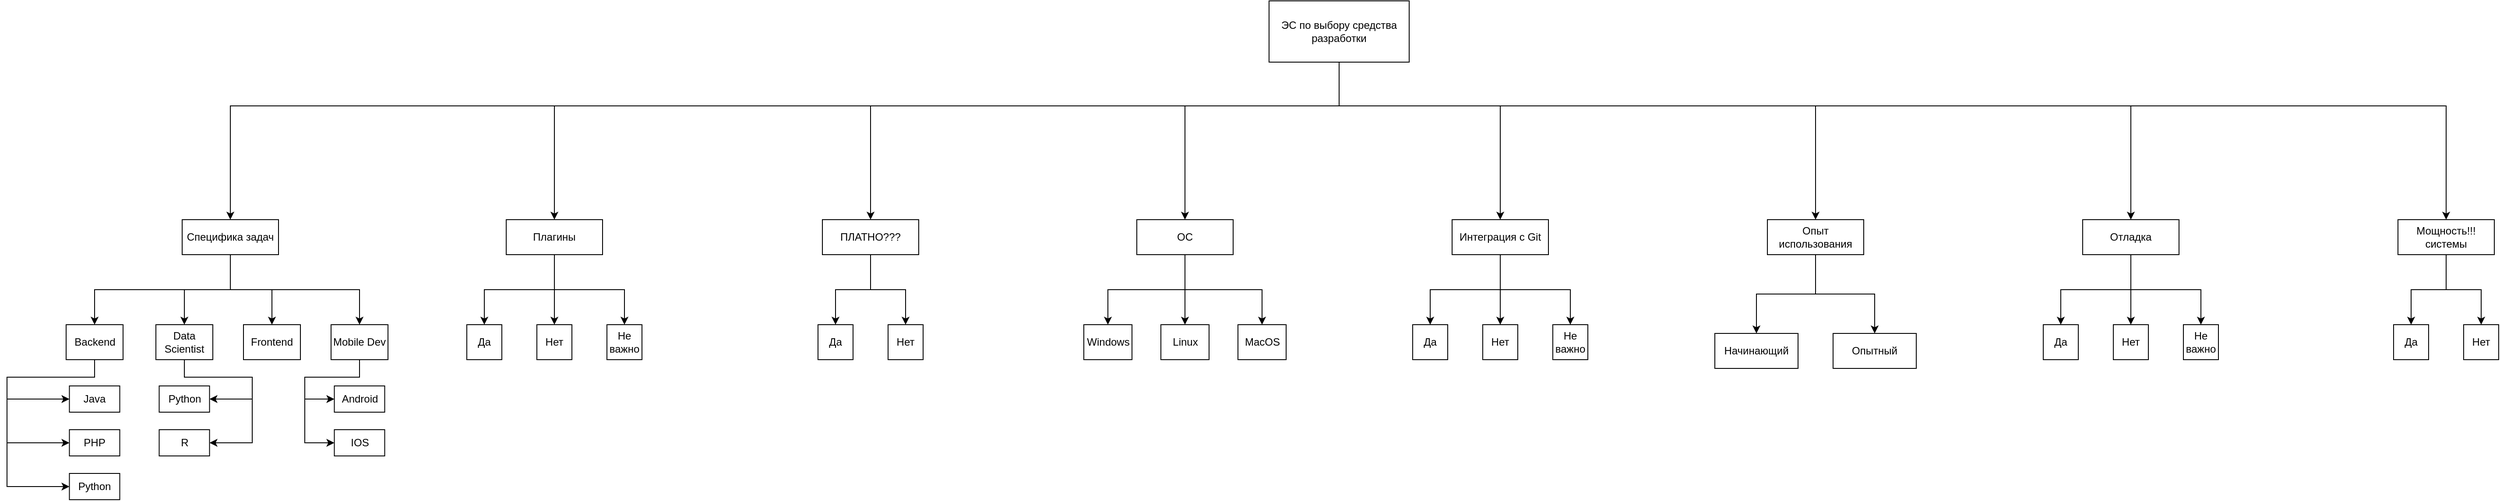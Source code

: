<mxfile version="24.0.2" type="device">
  <diagram name="Page-1" id="RGTplK8sVHclERY1kx8t">
    <mxGraphModel dx="2868" dy="1476" grid="1" gridSize="10" guides="1" tooltips="1" connect="1" arrows="1" fold="1" page="1" pageScale="1" pageWidth="4681" pageHeight="3300" math="0" shadow="0">
      <root>
        <mxCell id="0" />
        <mxCell id="1" parent="0" />
        <mxCell id="L4kyRhPy_DWvF-wbbvoc-18" style="edgeStyle=orthogonalEdgeStyle;rounded=0;orthogonalLoop=1;jettySize=auto;html=1;exitX=0.5;exitY=1;exitDx=0;exitDy=0;entryX=0.5;entryY=0;entryDx=0;entryDy=0;" edge="1" parent="1" source="L4kyRhPy_DWvF-wbbvoc-1" target="L4kyRhPy_DWvF-wbbvoc-2">
          <mxGeometry relative="1" as="geometry">
            <Array as="points">
              <mxPoint x="2341" y="170" />
              <mxPoint x="1075" y="170" />
            </Array>
          </mxGeometry>
        </mxCell>
        <mxCell id="L4kyRhPy_DWvF-wbbvoc-21" style="edgeStyle=orthogonalEdgeStyle;rounded=0;orthogonalLoop=1;jettySize=auto;html=1;exitX=0.5;exitY=1;exitDx=0;exitDy=0;entryX=0.5;entryY=0;entryDx=0;entryDy=0;" edge="1" parent="1" source="L4kyRhPy_DWvF-wbbvoc-1" target="L4kyRhPy_DWvF-wbbvoc-4">
          <mxGeometry relative="1" as="geometry">
            <Array as="points">
              <mxPoint x="2341" y="170" />
              <mxPoint x="1445" y="170" />
            </Array>
          </mxGeometry>
        </mxCell>
        <mxCell id="L4kyRhPy_DWvF-wbbvoc-22" style="edgeStyle=orthogonalEdgeStyle;rounded=0;orthogonalLoop=1;jettySize=auto;html=1;exitX=0.5;exitY=1;exitDx=0;exitDy=0;entryX=0.5;entryY=0;entryDx=0;entryDy=0;" edge="1" parent="1" source="L4kyRhPy_DWvF-wbbvoc-1" target="L4kyRhPy_DWvF-wbbvoc-6">
          <mxGeometry relative="1" as="geometry">
            <Array as="points">
              <mxPoint x="2341" y="170" />
              <mxPoint x="1806" y="170" />
            </Array>
          </mxGeometry>
        </mxCell>
        <mxCell id="L4kyRhPy_DWvF-wbbvoc-23" style="edgeStyle=orthogonalEdgeStyle;rounded=0;orthogonalLoop=1;jettySize=auto;html=1;exitX=0.5;exitY=1;exitDx=0;exitDy=0;entryX=0.5;entryY=0;entryDx=0;entryDy=0;" edge="1" parent="1" source="L4kyRhPy_DWvF-wbbvoc-1" target="L4kyRhPy_DWvF-wbbvoc-9">
          <mxGeometry relative="1" as="geometry">
            <Array as="points">
              <mxPoint x="2341" y="170" />
              <mxPoint x="2165" y="170" />
            </Array>
          </mxGeometry>
        </mxCell>
        <mxCell id="L4kyRhPy_DWvF-wbbvoc-24" style="edgeStyle=orthogonalEdgeStyle;rounded=0;orthogonalLoop=1;jettySize=auto;html=1;exitX=0.5;exitY=1;exitDx=0;exitDy=0;entryX=0.5;entryY=0;entryDx=0;entryDy=0;" edge="1" parent="1" source="L4kyRhPy_DWvF-wbbvoc-1" target="L4kyRhPy_DWvF-wbbvoc-7">
          <mxGeometry relative="1" as="geometry">
            <Array as="points">
              <mxPoint x="2341" y="170" />
              <mxPoint x="2525" y="170" />
            </Array>
          </mxGeometry>
        </mxCell>
        <mxCell id="L4kyRhPy_DWvF-wbbvoc-25" style="edgeStyle=orthogonalEdgeStyle;rounded=0;orthogonalLoop=1;jettySize=auto;html=1;exitX=0.5;exitY=1;exitDx=0;exitDy=0;entryX=0.5;entryY=0;entryDx=0;entryDy=0;" edge="1" parent="1" source="L4kyRhPy_DWvF-wbbvoc-1" target="L4kyRhPy_DWvF-wbbvoc-12">
          <mxGeometry relative="1" as="geometry">
            <Array as="points">
              <mxPoint x="2341" y="170" />
              <mxPoint x="2885" y="170" />
            </Array>
          </mxGeometry>
        </mxCell>
        <mxCell id="L4kyRhPy_DWvF-wbbvoc-26" style="edgeStyle=orthogonalEdgeStyle;rounded=0;orthogonalLoop=1;jettySize=auto;html=1;exitX=0.5;exitY=1;exitDx=0;exitDy=0;entryX=0.5;entryY=0;entryDx=0;entryDy=0;" edge="1" parent="1" source="L4kyRhPy_DWvF-wbbvoc-1" target="L4kyRhPy_DWvF-wbbvoc-11">
          <mxGeometry relative="1" as="geometry">
            <Array as="points">
              <mxPoint x="2341" y="170" />
              <mxPoint x="3245" y="170" />
            </Array>
          </mxGeometry>
        </mxCell>
        <mxCell id="L4kyRhPy_DWvF-wbbvoc-27" style="edgeStyle=orthogonalEdgeStyle;rounded=0;orthogonalLoop=1;jettySize=auto;html=1;exitX=0.5;exitY=1;exitDx=0;exitDy=0;entryX=0.5;entryY=0;entryDx=0;entryDy=0;" edge="1" parent="1" source="L4kyRhPy_DWvF-wbbvoc-1" target="L4kyRhPy_DWvF-wbbvoc-14">
          <mxGeometry relative="1" as="geometry">
            <Array as="points">
              <mxPoint x="2341" y="170" />
              <mxPoint x="3605" y="170" />
            </Array>
          </mxGeometry>
        </mxCell>
        <mxCell id="L4kyRhPy_DWvF-wbbvoc-1" value="ЭС по выбору средства разработки" style="rounded=0;whiteSpace=wrap;html=1;gradientColor=none;" vertex="1" parent="1">
          <mxGeometry x="2261" y="50" width="160" height="70" as="geometry" />
        </mxCell>
        <mxCell id="L4kyRhPy_DWvF-wbbvoc-80" style="edgeStyle=orthogonalEdgeStyle;rounded=0;orthogonalLoop=1;jettySize=auto;html=1;exitX=0.5;exitY=1;exitDx=0;exitDy=0;entryX=0.5;entryY=0;entryDx=0;entryDy=0;" edge="1" parent="1" source="L4kyRhPy_DWvF-wbbvoc-2" target="L4kyRhPy_DWvF-wbbvoc-28">
          <mxGeometry relative="1" as="geometry" />
        </mxCell>
        <mxCell id="L4kyRhPy_DWvF-wbbvoc-81" style="edgeStyle=orthogonalEdgeStyle;rounded=0;orthogonalLoop=1;jettySize=auto;html=1;exitX=0.5;exitY=1;exitDx=0;exitDy=0;" edge="1" parent="1" source="L4kyRhPy_DWvF-wbbvoc-2" target="L4kyRhPy_DWvF-wbbvoc-29">
          <mxGeometry relative="1" as="geometry" />
        </mxCell>
        <mxCell id="L4kyRhPy_DWvF-wbbvoc-82" style="edgeStyle=orthogonalEdgeStyle;rounded=0;orthogonalLoop=1;jettySize=auto;html=1;exitX=0.5;exitY=1;exitDx=0;exitDy=0;entryX=0.5;entryY=0;entryDx=0;entryDy=0;" edge="1" parent="1" source="L4kyRhPy_DWvF-wbbvoc-2" target="L4kyRhPy_DWvF-wbbvoc-30">
          <mxGeometry relative="1" as="geometry" />
        </mxCell>
        <mxCell id="L4kyRhPy_DWvF-wbbvoc-83" style="edgeStyle=orthogonalEdgeStyle;rounded=0;orthogonalLoop=1;jettySize=auto;html=1;exitX=0.5;exitY=1;exitDx=0;exitDy=0;entryX=0.5;entryY=0;entryDx=0;entryDy=0;" edge="1" parent="1" source="L4kyRhPy_DWvF-wbbvoc-2" target="L4kyRhPy_DWvF-wbbvoc-31">
          <mxGeometry relative="1" as="geometry" />
        </mxCell>
        <mxCell id="L4kyRhPy_DWvF-wbbvoc-2" value="Специфика задач" style="rounded=0;whiteSpace=wrap;html=1;" vertex="1" parent="1">
          <mxGeometry x="1020" y="300" width="110" height="40" as="geometry" />
        </mxCell>
        <mxCell id="L4kyRhPy_DWvF-wbbvoc-77" style="edgeStyle=orthogonalEdgeStyle;rounded=0;orthogonalLoop=1;jettySize=auto;html=1;exitX=0.5;exitY=1;exitDx=0;exitDy=0;entryX=0.5;entryY=0;entryDx=0;entryDy=0;" edge="1" parent="1" source="L4kyRhPy_DWvF-wbbvoc-4" target="L4kyRhPy_DWvF-wbbvoc-49">
          <mxGeometry relative="1" as="geometry" />
        </mxCell>
        <mxCell id="L4kyRhPy_DWvF-wbbvoc-78" style="edgeStyle=orthogonalEdgeStyle;rounded=0;orthogonalLoop=1;jettySize=auto;html=1;exitX=0.5;exitY=1;exitDx=0;exitDy=0;" edge="1" parent="1" source="L4kyRhPy_DWvF-wbbvoc-4" target="L4kyRhPy_DWvF-wbbvoc-50">
          <mxGeometry relative="1" as="geometry" />
        </mxCell>
        <mxCell id="L4kyRhPy_DWvF-wbbvoc-79" style="edgeStyle=orthogonalEdgeStyle;rounded=0;orthogonalLoop=1;jettySize=auto;html=1;exitX=0.5;exitY=1;exitDx=0;exitDy=0;" edge="1" parent="1" source="L4kyRhPy_DWvF-wbbvoc-4" target="L4kyRhPy_DWvF-wbbvoc-51">
          <mxGeometry relative="1" as="geometry" />
        </mxCell>
        <mxCell id="L4kyRhPy_DWvF-wbbvoc-4" value="Плагины" style="rounded=0;whiteSpace=wrap;html=1;" vertex="1" parent="1">
          <mxGeometry x="1390" y="300" width="110" height="40" as="geometry" />
        </mxCell>
        <mxCell id="L4kyRhPy_DWvF-wbbvoc-75" style="edgeStyle=orthogonalEdgeStyle;rounded=0;orthogonalLoop=1;jettySize=auto;html=1;exitX=0.5;exitY=1;exitDx=0;exitDy=0;" edge="1" parent="1" source="L4kyRhPy_DWvF-wbbvoc-6" target="L4kyRhPy_DWvF-wbbvoc-52">
          <mxGeometry relative="1" as="geometry" />
        </mxCell>
        <mxCell id="L4kyRhPy_DWvF-wbbvoc-76" style="edgeStyle=orthogonalEdgeStyle;rounded=0;orthogonalLoop=1;jettySize=auto;html=1;exitX=0.5;exitY=1;exitDx=0;exitDy=0;" edge="1" parent="1" source="L4kyRhPy_DWvF-wbbvoc-6" target="L4kyRhPy_DWvF-wbbvoc-53">
          <mxGeometry relative="1" as="geometry" />
        </mxCell>
        <mxCell id="L4kyRhPy_DWvF-wbbvoc-6" value="ПЛАТНО???" style="rounded=0;whiteSpace=wrap;html=1;" vertex="1" parent="1">
          <mxGeometry x="1751" y="300" width="110" height="40" as="geometry" />
        </mxCell>
        <mxCell id="L4kyRhPy_DWvF-wbbvoc-69" style="edgeStyle=orthogonalEdgeStyle;rounded=0;orthogonalLoop=1;jettySize=auto;html=1;exitX=0.5;exitY=1;exitDx=0;exitDy=0;entryX=0.5;entryY=0;entryDx=0;entryDy=0;" edge="1" parent="1" source="L4kyRhPy_DWvF-wbbvoc-7" target="L4kyRhPy_DWvF-wbbvoc-46">
          <mxGeometry relative="1" as="geometry" />
        </mxCell>
        <mxCell id="L4kyRhPy_DWvF-wbbvoc-70" style="edgeStyle=orthogonalEdgeStyle;rounded=0;orthogonalLoop=1;jettySize=auto;html=1;exitX=0.5;exitY=1;exitDx=0;exitDy=0;" edge="1" parent="1" source="L4kyRhPy_DWvF-wbbvoc-7" target="L4kyRhPy_DWvF-wbbvoc-47">
          <mxGeometry relative="1" as="geometry" />
        </mxCell>
        <mxCell id="L4kyRhPy_DWvF-wbbvoc-71" style="edgeStyle=orthogonalEdgeStyle;rounded=0;orthogonalLoop=1;jettySize=auto;html=1;exitX=0.5;exitY=1;exitDx=0;exitDy=0;" edge="1" parent="1" source="L4kyRhPy_DWvF-wbbvoc-7" target="L4kyRhPy_DWvF-wbbvoc-48">
          <mxGeometry relative="1" as="geometry" />
        </mxCell>
        <mxCell id="L4kyRhPy_DWvF-wbbvoc-7" value="Интеграция с Git" style="rounded=0;whiteSpace=wrap;html=1;" vertex="1" parent="1">
          <mxGeometry x="2470" y="300" width="110" height="40" as="geometry" />
        </mxCell>
        <mxCell id="L4kyRhPy_DWvF-wbbvoc-72" style="edgeStyle=orthogonalEdgeStyle;rounded=0;orthogonalLoop=1;jettySize=auto;html=1;exitX=0.5;exitY=1;exitDx=0;exitDy=0;entryX=0.5;entryY=0;entryDx=0;entryDy=0;" edge="1" parent="1" source="L4kyRhPy_DWvF-wbbvoc-9" target="L4kyRhPy_DWvF-wbbvoc-34">
          <mxGeometry relative="1" as="geometry" />
        </mxCell>
        <mxCell id="L4kyRhPy_DWvF-wbbvoc-73" style="edgeStyle=orthogonalEdgeStyle;rounded=0;orthogonalLoop=1;jettySize=auto;html=1;exitX=0.5;exitY=1;exitDx=0;exitDy=0;entryX=0.5;entryY=0;entryDx=0;entryDy=0;" edge="1" parent="1" source="L4kyRhPy_DWvF-wbbvoc-9" target="L4kyRhPy_DWvF-wbbvoc-35">
          <mxGeometry relative="1" as="geometry" />
        </mxCell>
        <mxCell id="L4kyRhPy_DWvF-wbbvoc-74" style="edgeStyle=orthogonalEdgeStyle;rounded=0;orthogonalLoop=1;jettySize=auto;html=1;exitX=0.5;exitY=1;exitDx=0;exitDy=0;entryX=0.5;entryY=0;entryDx=0;entryDy=0;" edge="1" parent="1" source="L4kyRhPy_DWvF-wbbvoc-9" target="L4kyRhPy_DWvF-wbbvoc-54">
          <mxGeometry relative="1" as="geometry" />
        </mxCell>
        <mxCell id="L4kyRhPy_DWvF-wbbvoc-9" value="ОС" style="rounded=0;whiteSpace=wrap;html=1;" vertex="1" parent="1">
          <mxGeometry x="2110" y="300" width="110" height="40" as="geometry" />
        </mxCell>
        <mxCell id="L4kyRhPy_DWvF-wbbvoc-64" style="edgeStyle=orthogonalEdgeStyle;rounded=0;orthogonalLoop=1;jettySize=auto;html=1;exitX=0.5;exitY=1;exitDx=0;exitDy=0;entryX=0.5;entryY=0;entryDx=0;entryDy=0;" edge="1" parent="1" source="L4kyRhPy_DWvF-wbbvoc-11" target="L4kyRhPy_DWvF-wbbvoc-55">
          <mxGeometry relative="1" as="geometry" />
        </mxCell>
        <mxCell id="L4kyRhPy_DWvF-wbbvoc-65" style="edgeStyle=orthogonalEdgeStyle;rounded=0;orthogonalLoop=1;jettySize=auto;html=1;exitX=0.5;exitY=1;exitDx=0;exitDy=0;" edge="1" parent="1" source="L4kyRhPy_DWvF-wbbvoc-11" target="L4kyRhPy_DWvF-wbbvoc-56">
          <mxGeometry relative="1" as="geometry" />
        </mxCell>
        <mxCell id="L4kyRhPy_DWvF-wbbvoc-66" style="edgeStyle=orthogonalEdgeStyle;rounded=0;orthogonalLoop=1;jettySize=auto;html=1;exitX=0.5;exitY=1;exitDx=0;exitDy=0;entryX=0.5;entryY=0;entryDx=0;entryDy=0;" edge="1" parent="1" source="L4kyRhPy_DWvF-wbbvoc-11" target="L4kyRhPy_DWvF-wbbvoc-57">
          <mxGeometry relative="1" as="geometry" />
        </mxCell>
        <mxCell id="L4kyRhPy_DWvF-wbbvoc-11" value="Отладка" style="rounded=0;whiteSpace=wrap;html=1;" vertex="1" parent="1">
          <mxGeometry x="3190" y="300" width="110" height="40" as="geometry" />
        </mxCell>
        <mxCell id="L4kyRhPy_DWvF-wbbvoc-62" style="edgeStyle=orthogonalEdgeStyle;rounded=0;orthogonalLoop=1;jettySize=auto;html=1;exitX=0.5;exitY=1;exitDx=0;exitDy=0;" edge="1" parent="1" source="L4kyRhPy_DWvF-wbbvoc-12" target="L4kyRhPy_DWvF-wbbvoc-60">
          <mxGeometry relative="1" as="geometry" />
        </mxCell>
        <mxCell id="L4kyRhPy_DWvF-wbbvoc-63" style="edgeStyle=orthogonalEdgeStyle;rounded=0;orthogonalLoop=1;jettySize=auto;html=1;exitX=0.5;exitY=1;exitDx=0;exitDy=0;entryX=0.5;entryY=0;entryDx=0;entryDy=0;" edge="1" parent="1" source="L4kyRhPy_DWvF-wbbvoc-12" target="L4kyRhPy_DWvF-wbbvoc-61">
          <mxGeometry relative="1" as="geometry" />
        </mxCell>
        <mxCell id="L4kyRhPy_DWvF-wbbvoc-12" value="Опыт использования" style="rounded=0;whiteSpace=wrap;html=1;" vertex="1" parent="1">
          <mxGeometry x="2830" y="300" width="110" height="40" as="geometry" />
        </mxCell>
        <mxCell id="L4kyRhPy_DWvF-wbbvoc-67" style="edgeStyle=orthogonalEdgeStyle;rounded=0;orthogonalLoop=1;jettySize=auto;html=1;exitX=0.5;exitY=1;exitDx=0;exitDy=0;" edge="1" parent="1" source="L4kyRhPy_DWvF-wbbvoc-14" target="L4kyRhPy_DWvF-wbbvoc-58">
          <mxGeometry relative="1" as="geometry" />
        </mxCell>
        <mxCell id="L4kyRhPy_DWvF-wbbvoc-68" style="edgeStyle=orthogonalEdgeStyle;rounded=0;orthogonalLoop=1;jettySize=auto;html=1;exitX=0.5;exitY=1;exitDx=0;exitDy=0;" edge="1" parent="1" source="L4kyRhPy_DWvF-wbbvoc-14" target="L4kyRhPy_DWvF-wbbvoc-59">
          <mxGeometry relative="1" as="geometry" />
        </mxCell>
        <mxCell id="L4kyRhPy_DWvF-wbbvoc-14" value="Мощность!!! системы" style="rounded=0;whiteSpace=wrap;html=1;" vertex="1" parent="1">
          <mxGeometry x="3550" y="300" width="110" height="40" as="geometry" />
        </mxCell>
        <mxCell id="L4kyRhPy_DWvF-wbbvoc-91" style="edgeStyle=orthogonalEdgeStyle;rounded=0;orthogonalLoop=1;jettySize=auto;html=1;exitX=0.5;exitY=1;exitDx=0;exitDy=0;entryX=0;entryY=0.5;entryDx=0;entryDy=0;" edge="1" parent="1" source="L4kyRhPy_DWvF-wbbvoc-28" target="L4kyRhPy_DWvF-wbbvoc-85">
          <mxGeometry relative="1" as="geometry">
            <Array as="points">
              <mxPoint x="920" y="480" />
              <mxPoint x="820" y="480" />
              <mxPoint x="820" y="505" />
            </Array>
          </mxGeometry>
        </mxCell>
        <mxCell id="L4kyRhPy_DWvF-wbbvoc-92" style="edgeStyle=orthogonalEdgeStyle;rounded=0;orthogonalLoop=1;jettySize=auto;html=1;exitX=0.5;exitY=1;exitDx=0;exitDy=0;entryX=0;entryY=0.5;entryDx=0;entryDy=0;" edge="1" parent="1" source="L4kyRhPy_DWvF-wbbvoc-28" target="L4kyRhPy_DWvF-wbbvoc-86">
          <mxGeometry relative="1" as="geometry">
            <Array as="points">
              <mxPoint x="920" y="480" />
              <mxPoint x="820" y="480" />
              <mxPoint x="820" y="555" />
            </Array>
          </mxGeometry>
        </mxCell>
        <mxCell id="L4kyRhPy_DWvF-wbbvoc-93" style="edgeStyle=orthogonalEdgeStyle;rounded=0;orthogonalLoop=1;jettySize=auto;html=1;exitX=0.5;exitY=1;exitDx=0;exitDy=0;entryX=0;entryY=0.5;entryDx=0;entryDy=0;" edge="1" parent="1" source="L4kyRhPy_DWvF-wbbvoc-28" target="L4kyRhPy_DWvF-wbbvoc-84">
          <mxGeometry relative="1" as="geometry">
            <Array as="points">
              <mxPoint x="920" y="480" />
              <mxPoint x="820" y="480" />
              <mxPoint x="820" y="605" />
            </Array>
          </mxGeometry>
        </mxCell>
        <mxCell id="L4kyRhPy_DWvF-wbbvoc-28" value="Backend" style="rounded=0;whiteSpace=wrap;html=1;" vertex="1" parent="1">
          <mxGeometry x="887.5" y="420" width="65" height="40" as="geometry" />
        </mxCell>
        <mxCell id="L4kyRhPy_DWvF-wbbvoc-29" value="Frontend" style="rounded=0;whiteSpace=wrap;html=1;" vertex="1" parent="1">
          <mxGeometry x="1090" y="420" width="65" height="40" as="geometry" />
        </mxCell>
        <mxCell id="L4kyRhPy_DWvF-wbbvoc-94" style="edgeStyle=orthogonalEdgeStyle;rounded=0;orthogonalLoop=1;jettySize=auto;html=1;exitX=0.5;exitY=1;exitDx=0;exitDy=0;entryX=1;entryY=0.5;entryDx=0;entryDy=0;" edge="1" parent="1" source="L4kyRhPy_DWvF-wbbvoc-30" target="L4kyRhPy_DWvF-wbbvoc-87">
          <mxGeometry relative="1" as="geometry">
            <Array as="points">
              <mxPoint x="1023" y="480" />
              <mxPoint x="1100" y="480" />
              <mxPoint x="1100" y="505" />
            </Array>
          </mxGeometry>
        </mxCell>
        <mxCell id="L4kyRhPy_DWvF-wbbvoc-95" style="edgeStyle=orthogonalEdgeStyle;rounded=0;orthogonalLoop=1;jettySize=auto;html=1;exitX=0.5;exitY=1;exitDx=0;exitDy=0;entryX=1;entryY=0.5;entryDx=0;entryDy=0;" edge="1" parent="1" source="L4kyRhPy_DWvF-wbbvoc-30" target="L4kyRhPy_DWvF-wbbvoc-88">
          <mxGeometry relative="1" as="geometry">
            <Array as="points">
              <mxPoint x="1023" y="480" />
              <mxPoint x="1100" y="480" />
              <mxPoint x="1100" y="555" />
            </Array>
          </mxGeometry>
        </mxCell>
        <mxCell id="L4kyRhPy_DWvF-wbbvoc-30" value="Data Scientist" style="rounded=0;whiteSpace=wrap;html=1;" vertex="1" parent="1">
          <mxGeometry x="990" y="420" width="65" height="40" as="geometry" />
        </mxCell>
        <mxCell id="L4kyRhPy_DWvF-wbbvoc-96" style="edgeStyle=orthogonalEdgeStyle;rounded=0;orthogonalLoop=1;jettySize=auto;html=1;exitX=0.5;exitY=1;exitDx=0;exitDy=0;entryX=0;entryY=0.5;entryDx=0;entryDy=0;" edge="1" parent="1" source="L4kyRhPy_DWvF-wbbvoc-31" target="L4kyRhPy_DWvF-wbbvoc-89">
          <mxGeometry relative="1" as="geometry">
            <Array as="points">
              <mxPoint x="1223" y="480" />
              <mxPoint x="1160" y="480" />
              <mxPoint x="1160" y="505" />
            </Array>
          </mxGeometry>
        </mxCell>
        <mxCell id="L4kyRhPy_DWvF-wbbvoc-97" style="edgeStyle=orthogonalEdgeStyle;rounded=0;orthogonalLoop=1;jettySize=auto;html=1;exitX=0.5;exitY=1;exitDx=0;exitDy=0;entryX=0;entryY=0.5;entryDx=0;entryDy=0;" edge="1" parent="1" source="L4kyRhPy_DWvF-wbbvoc-31" target="L4kyRhPy_DWvF-wbbvoc-90">
          <mxGeometry relative="1" as="geometry">
            <Array as="points">
              <mxPoint x="1223" y="480" />
              <mxPoint x="1160" y="480" />
              <mxPoint x="1160" y="555" />
            </Array>
          </mxGeometry>
        </mxCell>
        <mxCell id="L4kyRhPy_DWvF-wbbvoc-31" value="Mobile Dev" style="rounded=0;whiteSpace=wrap;html=1;" vertex="1" parent="1">
          <mxGeometry x="1190" y="420" width="65" height="40" as="geometry" />
        </mxCell>
        <mxCell id="L4kyRhPy_DWvF-wbbvoc-34" value="Windows" style="rounded=0;whiteSpace=wrap;html=1;" vertex="1" parent="1">
          <mxGeometry x="2049.5" y="420" width="55" height="40" as="geometry" />
        </mxCell>
        <mxCell id="L4kyRhPy_DWvF-wbbvoc-35" value="Linux" style="rounded=0;whiteSpace=wrap;html=1;" vertex="1" parent="1">
          <mxGeometry x="2137.5" y="420" width="55" height="40" as="geometry" />
        </mxCell>
        <mxCell id="L4kyRhPy_DWvF-wbbvoc-46" value="Да" style="rounded=0;whiteSpace=wrap;html=1;" vertex="1" parent="1">
          <mxGeometry x="2425" y="420" width="40" height="40" as="geometry" />
        </mxCell>
        <mxCell id="L4kyRhPy_DWvF-wbbvoc-47" value="Нет" style="rounded=0;whiteSpace=wrap;html=1;" vertex="1" parent="1">
          <mxGeometry x="2505" y="420" width="40" height="40" as="geometry" />
        </mxCell>
        <mxCell id="L4kyRhPy_DWvF-wbbvoc-48" value="Не важно" style="rounded=0;whiteSpace=wrap;html=1;" vertex="1" parent="1">
          <mxGeometry x="2585" y="420" width="40" height="40" as="geometry" />
        </mxCell>
        <mxCell id="L4kyRhPy_DWvF-wbbvoc-49" value="Да" style="rounded=0;whiteSpace=wrap;html=1;" vertex="1" parent="1">
          <mxGeometry x="1345" y="420" width="40" height="40" as="geometry" />
        </mxCell>
        <mxCell id="L4kyRhPy_DWvF-wbbvoc-50" value="Нет" style="rounded=0;whiteSpace=wrap;html=1;" vertex="1" parent="1">
          <mxGeometry x="1425" y="420" width="40" height="40" as="geometry" />
        </mxCell>
        <mxCell id="L4kyRhPy_DWvF-wbbvoc-51" value="Не важно" style="rounded=0;whiteSpace=wrap;html=1;" vertex="1" parent="1">
          <mxGeometry x="1505" y="420" width="40" height="40" as="geometry" />
        </mxCell>
        <mxCell id="L4kyRhPy_DWvF-wbbvoc-52" value="Да" style="rounded=0;whiteSpace=wrap;html=1;" vertex="1" parent="1">
          <mxGeometry x="1746" y="420" width="40" height="40" as="geometry" />
        </mxCell>
        <mxCell id="L4kyRhPy_DWvF-wbbvoc-53" value="Нет" style="rounded=0;whiteSpace=wrap;html=1;" vertex="1" parent="1">
          <mxGeometry x="1826" y="420" width="40" height="40" as="geometry" />
        </mxCell>
        <mxCell id="L4kyRhPy_DWvF-wbbvoc-54" value="MacOS" style="rounded=0;whiteSpace=wrap;html=1;" vertex="1" parent="1">
          <mxGeometry x="2225.5" y="420" width="55" height="40" as="geometry" />
        </mxCell>
        <mxCell id="L4kyRhPy_DWvF-wbbvoc-55" value="Да" style="rounded=0;whiteSpace=wrap;html=1;" vertex="1" parent="1">
          <mxGeometry x="3145" y="420" width="40" height="40" as="geometry" />
        </mxCell>
        <mxCell id="L4kyRhPy_DWvF-wbbvoc-56" value="Нет" style="rounded=0;whiteSpace=wrap;html=1;" vertex="1" parent="1">
          <mxGeometry x="3225" y="420" width="40" height="40" as="geometry" />
        </mxCell>
        <mxCell id="L4kyRhPy_DWvF-wbbvoc-57" value="Не важно" style="rounded=0;whiteSpace=wrap;html=1;" vertex="1" parent="1">
          <mxGeometry x="3305" y="420" width="40" height="40" as="geometry" />
        </mxCell>
        <mxCell id="L4kyRhPy_DWvF-wbbvoc-58" value="Да" style="rounded=0;whiteSpace=wrap;html=1;" vertex="1" parent="1">
          <mxGeometry x="3545" y="420" width="40" height="40" as="geometry" />
        </mxCell>
        <mxCell id="L4kyRhPy_DWvF-wbbvoc-59" value="Нет" style="rounded=0;whiteSpace=wrap;html=1;" vertex="1" parent="1">
          <mxGeometry x="3625" y="420" width="40" height="40" as="geometry" />
        </mxCell>
        <mxCell id="L4kyRhPy_DWvF-wbbvoc-60" value="Начинающий" style="rounded=0;whiteSpace=wrap;html=1;" vertex="1" parent="1">
          <mxGeometry x="2770" y="430" width="95" height="40" as="geometry" />
        </mxCell>
        <mxCell id="L4kyRhPy_DWvF-wbbvoc-61" value="Опытный" style="rounded=0;whiteSpace=wrap;html=1;" vertex="1" parent="1">
          <mxGeometry x="2905" y="430" width="95" height="40" as="geometry" />
        </mxCell>
        <mxCell id="L4kyRhPy_DWvF-wbbvoc-84" value="Python" style="rounded=0;whiteSpace=wrap;html=1;" vertex="1" parent="1">
          <mxGeometry x="891.25" y="590" width="57.5" height="30" as="geometry" />
        </mxCell>
        <mxCell id="L4kyRhPy_DWvF-wbbvoc-85" value="Java" style="rounded=0;whiteSpace=wrap;html=1;" vertex="1" parent="1">
          <mxGeometry x="891.25" y="490" width="57.5" height="30" as="geometry" />
        </mxCell>
        <mxCell id="L4kyRhPy_DWvF-wbbvoc-86" value="PHP" style="rounded=0;whiteSpace=wrap;html=1;" vertex="1" parent="1">
          <mxGeometry x="891.25" y="540" width="57.5" height="30" as="geometry" />
        </mxCell>
        <mxCell id="L4kyRhPy_DWvF-wbbvoc-87" value="Python" style="rounded=0;whiteSpace=wrap;html=1;" vertex="1" parent="1">
          <mxGeometry x="993.75" y="490" width="57.5" height="30" as="geometry" />
        </mxCell>
        <mxCell id="L4kyRhPy_DWvF-wbbvoc-88" value="R" style="rounded=0;whiteSpace=wrap;html=1;" vertex="1" parent="1">
          <mxGeometry x="993.75" y="540" width="57.5" height="30" as="geometry" />
        </mxCell>
        <mxCell id="L4kyRhPy_DWvF-wbbvoc-89" value="Android" style="rounded=0;whiteSpace=wrap;html=1;" vertex="1" parent="1">
          <mxGeometry x="1193.75" y="490" width="57.5" height="30" as="geometry" />
        </mxCell>
        <mxCell id="L4kyRhPy_DWvF-wbbvoc-90" value="IOS" style="rounded=0;whiteSpace=wrap;html=1;" vertex="1" parent="1">
          <mxGeometry x="1193.75" y="540" width="57.5" height="30" as="geometry" />
        </mxCell>
      </root>
    </mxGraphModel>
  </diagram>
</mxfile>
